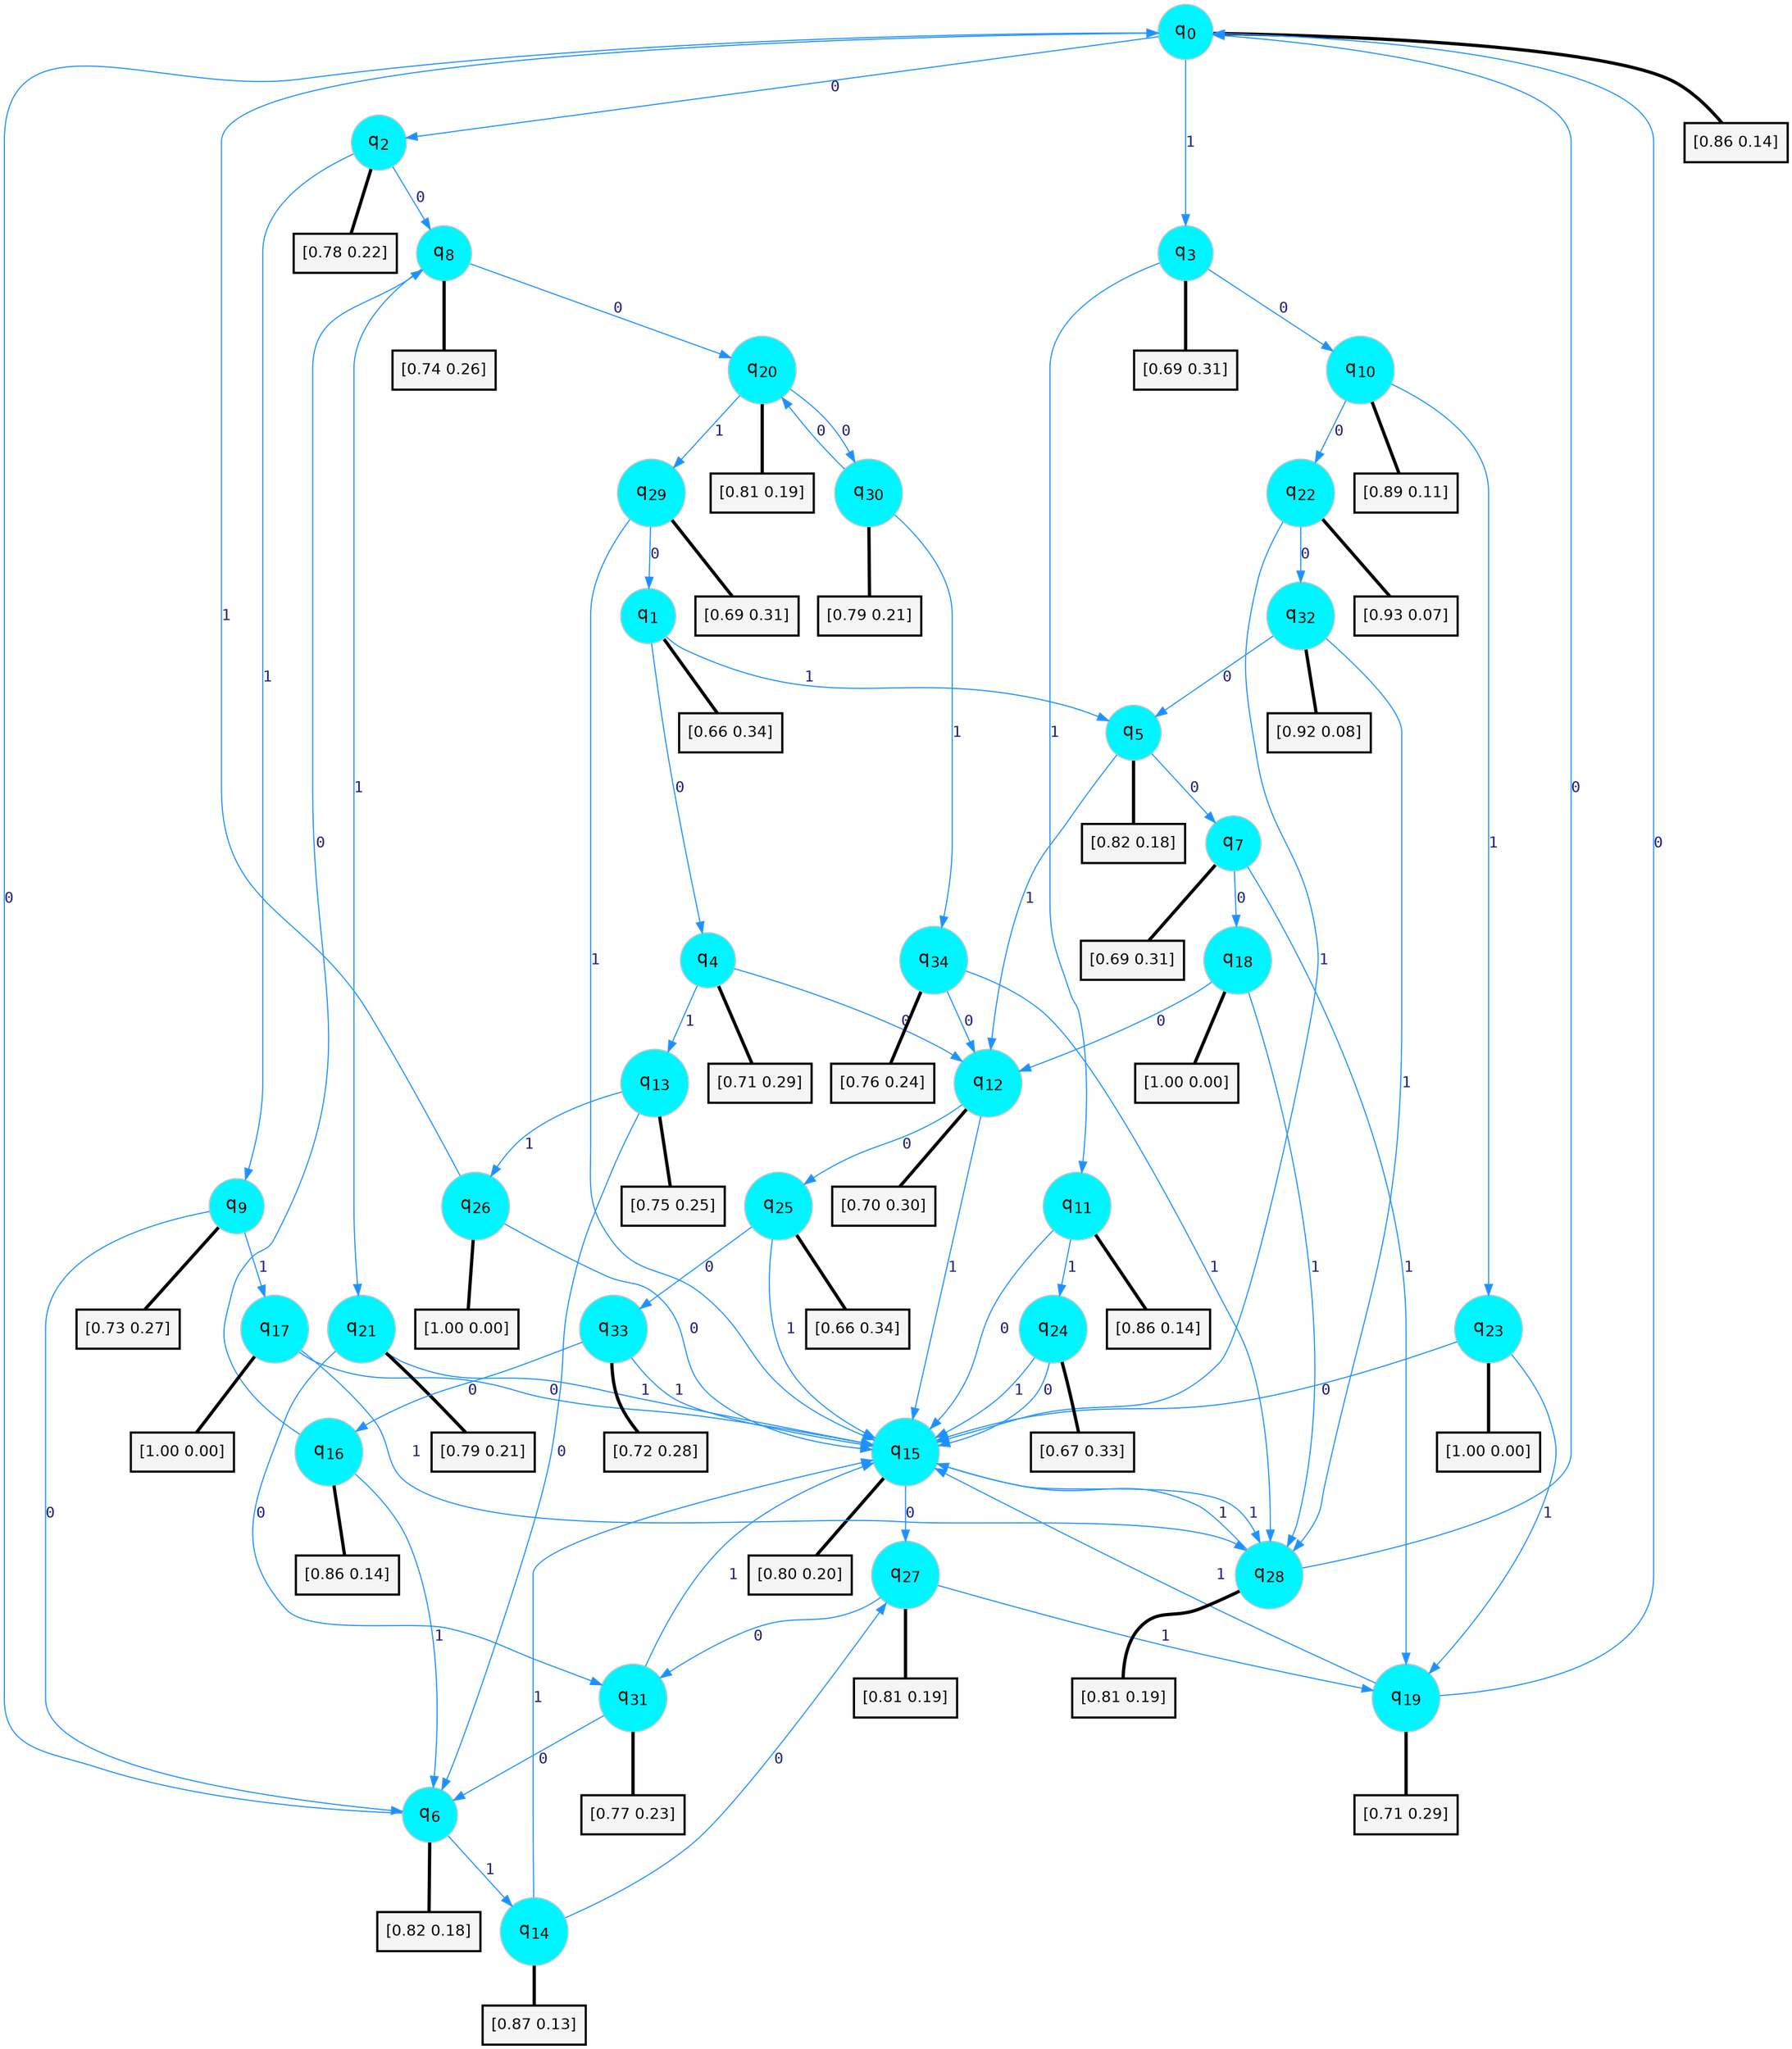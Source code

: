 digraph G {
graph [
bgcolor=transparent, dpi=300, rankdir=TD, size="40,25"];
node [
color=gray, fillcolor=turquoise1, fontcolor=black, fontname=Helvetica, fontsize=16, fontweight=bold, shape=circle, style=filled];
edge [
arrowsize=1, color=dodgerblue1, fontcolor=midnightblue, fontname=courier, fontweight=bold, penwidth=1, style=solid, weight=20];
0[label=<q<SUB>0</SUB>>];
1[label=<q<SUB>1</SUB>>];
2[label=<q<SUB>2</SUB>>];
3[label=<q<SUB>3</SUB>>];
4[label=<q<SUB>4</SUB>>];
5[label=<q<SUB>5</SUB>>];
6[label=<q<SUB>6</SUB>>];
7[label=<q<SUB>7</SUB>>];
8[label=<q<SUB>8</SUB>>];
9[label=<q<SUB>9</SUB>>];
10[label=<q<SUB>10</SUB>>];
11[label=<q<SUB>11</SUB>>];
12[label=<q<SUB>12</SUB>>];
13[label=<q<SUB>13</SUB>>];
14[label=<q<SUB>14</SUB>>];
15[label=<q<SUB>15</SUB>>];
16[label=<q<SUB>16</SUB>>];
17[label=<q<SUB>17</SUB>>];
18[label=<q<SUB>18</SUB>>];
19[label=<q<SUB>19</SUB>>];
20[label=<q<SUB>20</SUB>>];
21[label=<q<SUB>21</SUB>>];
22[label=<q<SUB>22</SUB>>];
23[label=<q<SUB>23</SUB>>];
24[label=<q<SUB>24</SUB>>];
25[label=<q<SUB>25</SUB>>];
26[label=<q<SUB>26</SUB>>];
27[label=<q<SUB>27</SUB>>];
28[label=<q<SUB>28</SUB>>];
29[label=<q<SUB>29</SUB>>];
30[label=<q<SUB>30</SUB>>];
31[label=<q<SUB>31</SUB>>];
32[label=<q<SUB>32</SUB>>];
33[label=<q<SUB>33</SUB>>];
34[label=<q<SUB>34</SUB>>];
35[label="[0.86 0.14]", shape=box,fontcolor=black, fontname=Helvetica, fontsize=14, penwidth=2, fillcolor=whitesmoke,color=black];
36[label="[0.66 0.34]", shape=box,fontcolor=black, fontname=Helvetica, fontsize=14, penwidth=2, fillcolor=whitesmoke,color=black];
37[label="[0.78 0.22]", shape=box,fontcolor=black, fontname=Helvetica, fontsize=14, penwidth=2, fillcolor=whitesmoke,color=black];
38[label="[0.69 0.31]", shape=box,fontcolor=black, fontname=Helvetica, fontsize=14, penwidth=2, fillcolor=whitesmoke,color=black];
39[label="[0.71 0.29]", shape=box,fontcolor=black, fontname=Helvetica, fontsize=14, penwidth=2, fillcolor=whitesmoke,color=black];
40[label="[0.82 0.18]", shape=box,fontcolor=black, fontname=Helvetica, fontsize=14, penwidth=2, fillcolor=whitesmoke,color=black];
41[label="[0.82 0.18]", shape=box,fontcolor=black, fontname=Helvetica, fontsize=14, penwidth=2, fillcolor=whitesmoke,color=black];
42[label="[0.69 0.31]", shape=box,fontcolor=black, fontname=Helvetica, fontsize=14, penwidth=2, fillcolor=whitesmoke,color=black];
43[label="[0.74 0.26]", shape=box,fontcolor=black, fontname=Helvetica, fontsize=14, penwidth=2, fillcolor=whitesmoke,color=black];
44[label="[0.73 0.27]", shape=box,fontcolor=black, fontname=Helvetica, fontsize=14, penwidth=2, fillcolor=whitesmoke,color=black];
45[label="[0.89 0.11]", shape=box,fontcolor=black, fontname=Helvetica, fontsize=14, penwidth=2, fillcolor=whitesmoke,color=black];
46[label="[0.86 0.14]", shape=box,fontcolor=black, fontname=Helvetica, fontsize=14, penwidth=2, fillcolor=whitesmoke,color=black];
47[label="[0.70 0.30]", shape=box,fontcolor=black, fontname=Helvetica, fontsize=14, penwidth=2, fillcolor=whitesmoke,color=black];
48[label="[0.75 0.25]", shape=box,fontcolor=black, fontname=Helvetica, fontsize=14, penwidth=2, fillcolor=whitesmoke,color=black];
49[label="[0.87 0.13]", shape=box,fontcolor=black, fontname=Helvetica, fontsize=14, penwidth=2, fillcolor=whitesmoke,color=black];
50[label="[0.80 0.20]", shape=box,fontcolor=black, fontname=Helvetica, fontsize=14, penwidth=2, fillcolor=whitesmoke,color=black];
51[label="[0.86 0.14]", shape=box,fontcolor=black, fontname=Helvetica, fontsize=14, penwidth=2, fillcolor=whitesmoke,color=black];
52[label="[1.00 0.00]", shape=box,fontcolor=black, fontname=Helvetica, fontsize=14, penwidth=2, fillcolor=whitesmoke,color=black];
53[label="[1.00 0.00]", shape=box,fontcolor=black, fontname=Helvetica, fontsize=14, penwidth=2, fillcolor=whitesmoke,color=black];
54[label="[0.71 0.29]", shape=box,fontcolor=black, fontname=Helvetica, fontsize=14, penwidth=2, fillcolor=whitesmoke,color=black];
55[label="[0.81 0.19]", shape=box,fontcolor=black, fontname=Helvetica, fontsize=14, penwidth=2, fillcolor=whitesmoke,color=black];
56[label="[0.79 0.21]", shape=box,fontcolor=black, fontname=Helvetica, fontsize=14, penwidth=2, fillcolor=whitesmoke,color=black];
57[label="[0.93 0.07]", shape=box,fontcolor=black, fontname=Helvetica, fontsize=14, penwidth=2, fillcolor=whitesmoke,color=black];
58[label="[1.00 0.00]", shape=box,fontcolor=black, fontname=Helvetica, fontsize=14, penwidth=2, fillcolor=whitesmoke,color=black];
59[label="[0.67 0.33]", shape=box,fontcolor=black, fontname=Helvetica, fontsize=14, penwidth=2, fillcolor=whitesmoke,color=black];
60[label="[0.66 0.34]", shape=box,fontcolor=black, fontname=Helvetica, fontsize=14, penwidth=2, fillcolor=whitesmoke,color=black];
61[label="[1.00 0.00]", shape=box,fontcolor=black, fontname=Helvetica, fontsize=14, penwidth=2, fillcolor=whitesmoke,color=black];
62[label="[0.81 0.19]", shape=box,fontcolor=black, fontname=Helvetica, fontsize=14, penwidth=2, fillcolor=whitesmoke,color=black];
63[label="[0.81 0.19]", shape=box,fontcolor=black, fontname=Helvetica, fontsize=14, penwidth=2, fillcolor=whitesmoke,color=black];
64[label="[0.69 0.31]", shape=box,fontcolor=black, fontname=Helvetica, fontsize=14, penwidth=2, fillcolor=whitesmoke,color=black];
65[label="[0.79 0.21]", shape=box,fontcolor=black, fontname=Helvetica, fontsize=14, penwidth=2, fillcolor=whitesmoke,color=black];
66[label="[0.77 0.23]", shape=box,fontcolor=black, fontname=Helvetica, fontsize=14, penwidth=2, fillcolor=whitesmoke,color=black];
67[label="[0.92 0.08]", shape=box,fontcolor=black, fontname=Helvetica, fontsize=14, penwidth=2, fillcolor=whitesmoke,color=black];
68[label="[0.72 0.28]", shape=box,fontcolor=black, fontname=Helvetica, fontsize=14, penwidth=2, fillcolor=whitesmoke,color=black];
69[label="[0.76 0.24]", shape=box,fontcolor=black, fontname=Helvetica, fontsize=14, penwidth=2, fillcolor=whitesmoke,color=black];
0->2 [label=0];
0->3 [label=1];
0->35 [arrowhead=none, penwidth=3,color=black];
1->4 [label=0];
1->5 [label=1];
1->36 [arrowhead=none, penwidth=3,color=black];
2->8 [label=0];
2->9 [label=1];
2->37 [arrowhead=none, penwidth=3,color=black];
3->10 [label=0];
3->11 [label=1];
3->38 [arrowhead=none, penwidth=3,color=black];
4->12 [label=0];
4->13 [label=1];
4->39 [arrowhead=none, penwidth=3,color=black];
5->7 [label=0];
5->12 [label=1];
5->40 [arrowhead=none, penwidth=3,color=black];
6->0 [label=0];
6->14 [label=1];
6->41 [arrowhead=none, penwidth=3,color=black];
7->18 [label=0];
7->19 [label=1];
7->42 [arrowhead=none, penwidth=3,color=black];
8->20 [label=0];
8->21 [label=1];
8->43 [arrowhead=none, penwidth=3,color=black];
9->6 [label=0];
9->17 [label=1];
9->44 [arrowhead=none, penwidth=3,color=black];
10->22 [label=0];
10->23 [label=1];
10->45 [arrowhead=none, penwidth=3,color=black];
11->15 [label=0];
11->24 [label=1];
11->46 [arrowhead=none, penwidth=3,color=black];
12->25 [label=0];
12->15 [label=1];
12->47 [arrowhead=none, penwidth=3,color=black];
13->6 [label=0];
13->26 [label=1];
13->48 [arrowhead=none, penwidth=3,color=black];
14->27 [label=0];
14->15 [label=1];
14->49 [arrowhead=none, penwidth=3,color=black];
15->27 [label=0];
15->28 [label=1];
15->50 [arrowhead=none, penwidth=3,color=black];
16->8 [label=0];
16->6 [label=1];
16->51 [arrowhead=none, penwidth=3,color=black];
17->15 [label=0];
17->28 [label=1];
17->52 [arrowhead=none, penwidth=3,color=black];
18->12 [label=0];
18->28 [label=1];
18->53 [arrowhead=none, penwidth=3,color=black];
19->0 [label=0];
19->15 [label=1];
19->54 [arrowhead=none, penwidth=3,color=black];
20->30 [label=0];
20->29 [label=1];
20->55 [arrowhead=none, penwidth=3,color=black];
21->31 [label=0];
21->15 [label=1];
21->56 [arrowhead=none, penwidth=3,color=black];
22->32 [label=0];
22->15 [label=1];
22->57 [arrowhead=none, penwidth=3,color=black];
23->15 [label=0];
23->19 [label=1];
23->58 [arrowhead=none, penwidth=3,color=black];
24->15 [label=0];
24->15 [label=1];
24->59 [arrowhead=none, penwidth=3,color=black];
25->33 [label=0];
25->15 [label=1];
25->60 [arrowhead=none, penwidth=3,color=black];
26->15 [label=0];
26->0 [label=1];
26->61 [arrowhead=none, penwidth=3,color=black];
27->31 [label=0];
27->19 [label=1];
27->62 [arrowhead=none, penwidth=3,color=black];
28->0 [label=0];
28->15 [label=1];
28->63 [arrowhead=none, penwidth=3,color=black];
29->1 [label=0];
29->15 [label=1];
29->64 [arrowhead=none, penwidth=3,color=black];
30->20 [label=0];
30->34 [label=1];
30->65 [arrowhead=none, penwidth=3,color=black];
31->6 [label=0];
31->15 [label=1];
31->66 [arrowhead=none, penwidth=3,color=black];
32->5 [label=0];
32->28 [label=1];
32->67 [arrowhead=none, penwidth=3,color=black];
33->16 [label=0];
33->15 [label=1];
33->68 [arrowhead=none, penwidth=3,color=black];
34->12 [label=0];
34->28 [label=1];
34->69 [arrowhead=none, penwidth=3,color=black];
}

